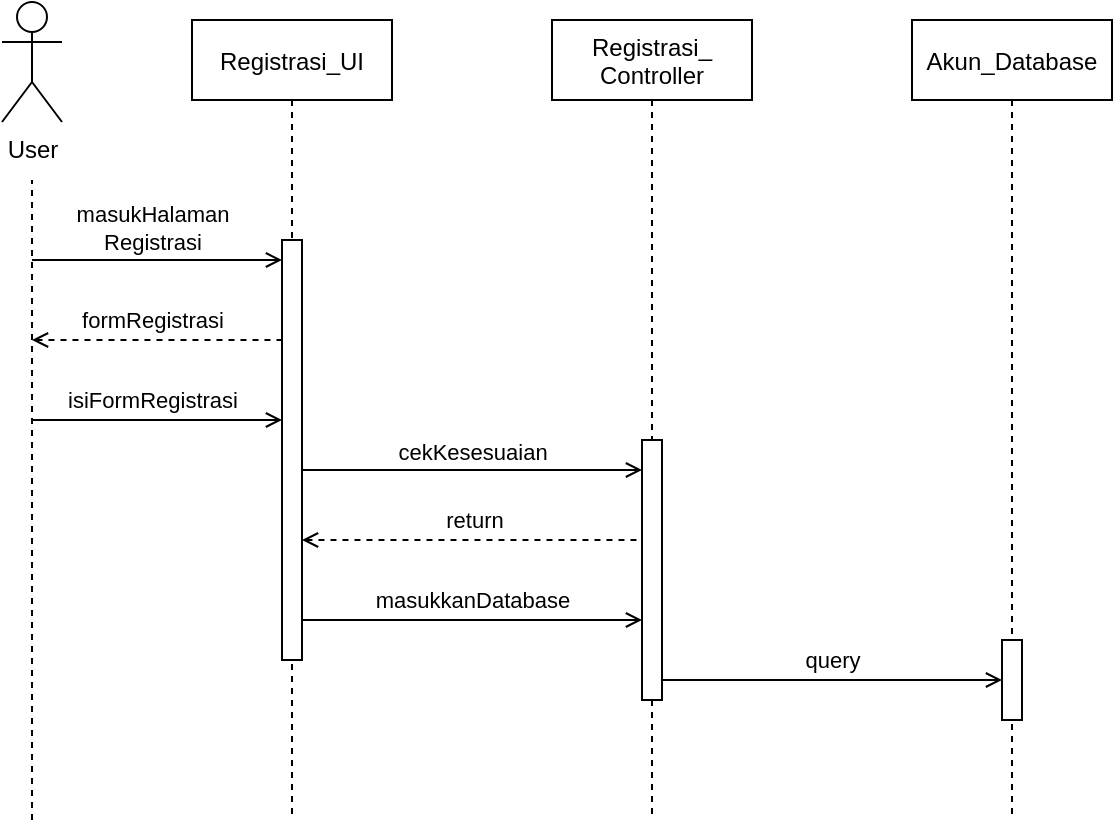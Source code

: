 <mxfile version="14.6.13" type="device"><diagram id="kgpKYQtTHZ0yAKxKKP6v" name="Page-1"><mxGraphModel dx="706" dy="414" grid="1" gridSize="10" guides="1" tooltips="1" connect="1" arrows="1" fold="1" page="1" pageScale="1" pageWidth="850" pageHeight="1100" math="0" shadow="0"><root><mxCell id="0"/><mxCell id="1" parent="0"/><mxCell id="3nuBFxr9cyL0pnOWT2aG-1" value="Registrasi_UI" style="shape=umlLifeline;perimeter=lifelinePerimeter;container=1;collapsible=0;recursiveResize=0;rounded=0;shadow=0;strokeWidth=1;" parent="1" vertex="1"><mxGeometry x="120" y="40" width="100" height="400" as="geometry"/></mxCell><mxCell id="3nuBFxr9cyL0pnOWT2aG-2" value="" style="points=[];perimeter=orthogonalPerimeter;rounded=0;shadow=0;strokeWidth=1;" parent="3nuBFxr9cyL0pnOWT2aG-1" vertex="1"><mxGeometry x="45" y="110" width="10" height="210" as="geometry"/></mxCell><mxCell id="3nuBFxr9cyL0pnOWT2aG-5" value="Registrasi_&#10;Controller" style="shape=umlLifeline;perimeter=lifelinePerimeter;container=1;collapsible=0;recursiveResize=0;rounded=0;shadow=0;strokeWidth=1;" parent="1" vertex="1"><mxGeometry x="300" y="40" width="100" height="400" as="geometry"/></mxCell><mxCell id="3nuBFxr9cyL0pnOWT2aG-6" value="" style="points=[];perimeter=orthogonalPerimeter;rounded=0;shadow=0;strokeWidth=1;" parent="3nuBFxr9cyL0pnOWT2aG-5" vertex="1"><mxGeometry x="45" y="210" width="10" height="130" as="geometry"/></mxCell><mxCell id="qmUDX2Eiq6qZNevPQa1f-1" value="User" style="shape=umlActor;verticalLabelPosition=bottom;verticalAlign=top;html=1;outlineConnect=0;" vertex="1" parent="1"><mxGeometry x="25" y="31" width="30" height="60" as="geometry"/></mxCell><mxCell id="qmUDX2Eiq6qZNevPQa1f-2" value="" style="endArrow=open;html=1;endFill=0;" edge="1" parent="1"><mxGeometry width="50" height="50" relative="1" as="geometry"><mxPoint x="40" y="160" as="sourcePoint"/><mxPoint x="165" y="160" as="targetPoint"/></mxGeometry></mxCell><mxCell id="qmUDX2Eiq6qZNevPQa1f-3" value="masukHalaman&lt;br&gt;Registrasi" style="edgeLabel;html=1;align=center;verticalAlign=middle;resizable=0;points=[];" vertex="1" connectable="0" parent="qmUDX2Eiq6qZNevPQa1f-2"><mxGeometry x="-0.256" relative="1" as="geometry"><mxPoint x="13" y="-16" as="offset"/></mxGeometry></mxCell><mxCell id="qmUDX2Eiq6qZNevPQa1f-4" value="" style="endArrow=none;html=1;startArrow=open;startFill=0;endFill=0;dashed=1;" edge="1" parent="1"><mxGeometry width="50" height="50" relative="1" as="geometry"><mxPoint x="40" y="200" as="sourcePoint"/><mxPoint x="165" y="200" as="targetPoint"/></mxGeometry></mxCell><mxCell id="qmUDX2Eiq6qZNevPQa1f-5" value="formRegistrasi" style="edgeLabel;html=1;align=center;verticalAlign=middle;resizable=0;points=[];" vertex="1" connectable="0" parent="qmUDX2Eiq6qZNevPQa1f-4"><mxGeometry x="-0.36" y="1" relative="1" as="geometry"><mxPoint x="20" y="-9" as="offset"/></mxGeometry></mxCell><mxCell id="qmUDX2Eiq6qZNevPQa1f-6" value="" style="endArrow=open;html=1;endFill=0;" edge="1" parent="1"><mxGeometry width="50" height="50" relative="1" as="geometry"><mxPoint x="40" y="240" as="sourcePoint"/><mxPoint x="165" y="240" as="targetPoint"/></mxGeometry></mxCell><mxCell id="qmUDX2Eiq6qZNevPQa1f-7" value="isiFormRegistrasi" style="edgeLabel;html=1;align=center;verticalAlign=middle;resizable=0;points=[];" vertex="1" connectable="0" parent="qmUDX2Eiq6qZNevPQa1f-6"><mxGeometry x="-0.398" relative="1" as="geometry"><mxPoint x="22" y="-10" as="offset"/></mxGeometry></mxCell><mxCell id="qmUDX2Eiq6qZNevPQa1f-8" value="" style="endArrow=open;html=1;endFill=0;" edge="1" parent="1"><mxGeometry width="50" height="50" relative="1" as="geometry"><mxPoint x="175" y="265.0" as="sourcePoint"/><mxPoint x="345" y="265.0" as="targetPoint"/></mxGeometry></mxCell><mxCell id="qmUDX2Eiq6qZNevPQa1f-9" value="cekKesesuaian" style="edgeLabel;html=1;align=center;verticalAlign=middle;resizable=0;points=[];" vertex="1" connectable="0" parent="qmUDX2Eiq6qZNevPQa1f-8"><mxGeometry x="-0.24" y="-1" relative="1" as="geometry"><mxPoint x="20" y="-10" as="offset"/></mxGeometry></mxCell><mxCell id="qmUDX2Eiq6qZNevPQa1f-10" value="Akun_Database" style="shape=umlLifeline;perimeter=lifelinePerimeter;container=1;collapsible=0;recursiveResize=0;rounded=0;shadow=0;strokeWidth=1;" vertex="1" parent="1"><mxGeometry x="480" y="40" width="100" height="400" as="geometry"/></mxCell><mxCell id="qmUDX2Eiq6qZNevPQa1f-11" value="" style="points=[];perimeter=orthogonalPerimeter;rounded=0;shadow=0;strokeWidth=1;" vertex="1" parent="qmUDX2Eiq6qZNevPQa1f-10"><mxGeometry x="45" y="310" width="10" height="40" as="geometry"/></mxCell><mxCell id="qmUDX2Eiq6qZNevPQa1f-12" value="" style="endArrow=none;html=1;dashed=1;endFill=0;startArrow=open;startFill=0;" edge="1" parent="1"><mxGeometry width="50" height="50" relative="1" as="geometry"><mxPoint x="175" y="300" as="sourcePoint"/><mxPoint x="345" y="300" as="targetPoint"/></mxGeometry></mxCell><mxCell id="qmUDX2Eiq6qZNevPQa1f-13" value="return" style="edgeLabel;html=1;align=center;verticalAlign=middle;resizable=0;points=[];" vertex="1" connectable="0" parent="qmUDX2Eiq6qZNevPQa1f-12"><mxGeometry x="-0.406" relative="1" as="geometry"><mxPoint x="35" y="-10" as="offset"/></mxGeometry></mxCell><mxCell id="qmUDX2Eiq6qZNevPQa1f-14" value="" style="endArrow=open;html=1;endFill=0;" edge="1" parent="1"><mxGeometry width="50" height="50" relative="1" as="geometry"><mxPoint x="175" y="340" as="sourcePoint"/><mxPoint x="345" y="340" as="targetPoint"/></mxGeometry></mxCell><mxCell id="qmUDX2Eiq6qZNevPQa1f-15" value="masukkanDatabase" style="edgeLabel;html=1;align=center;verticalAlign=middle;resizable=0;points=[];" vertex="1" connectable="0" parent="qmUDX2Eiq6qZNevPQa1f-14"><mxGeometry x="0.222" relative="1" as="geometry"><mxPoint x="-19" y="-10" as="offset"/></mxGeometry></mxCell><mxCell id="qmUDX2Eiq6qZNevPQa1f-16" value="" style="endArrow=open;html=1;endFill=0;" edge="1" parent="1"><mxGeometry width="50" height="50" relative="1" as="geometry"><mxPoint x="355" y="370" as="sourcePoint"/><mxPoint x="525" y="370" as="targetPoint"/></mxGeometry></mxCell><mxCell id="qmUDX2Eiq6qZNevPQa1f-17" value="query" style="edgeLabel;html=1;align=center;verticalAlign=middle;resizable=0;points=[];" vertex="1" connectable="0" parent="qmUDX2Eiq6qZNevPQa1f-16"><mxGeometry x="0.354" y="2" relative="1" as="geometry"><mxPoint x="-30" y="-8" as="offset"/></mxGeometry></mxCell><mxCell id="qmUDX2Eiq6qZNevPQa1f-20" value="" style="endArrow=none;dashed=1;html=1;" edge="1" parent="1"><mxGeometry width="50" height="50" relative="1" as="geometry"><mxPoint x="40" y="440" as="sourcePoint"/><mxPoint x="40" y="120" as="targetPoint"/></mxGeometry></mxCell></root></mxGraphModel></diagram></mxfile>